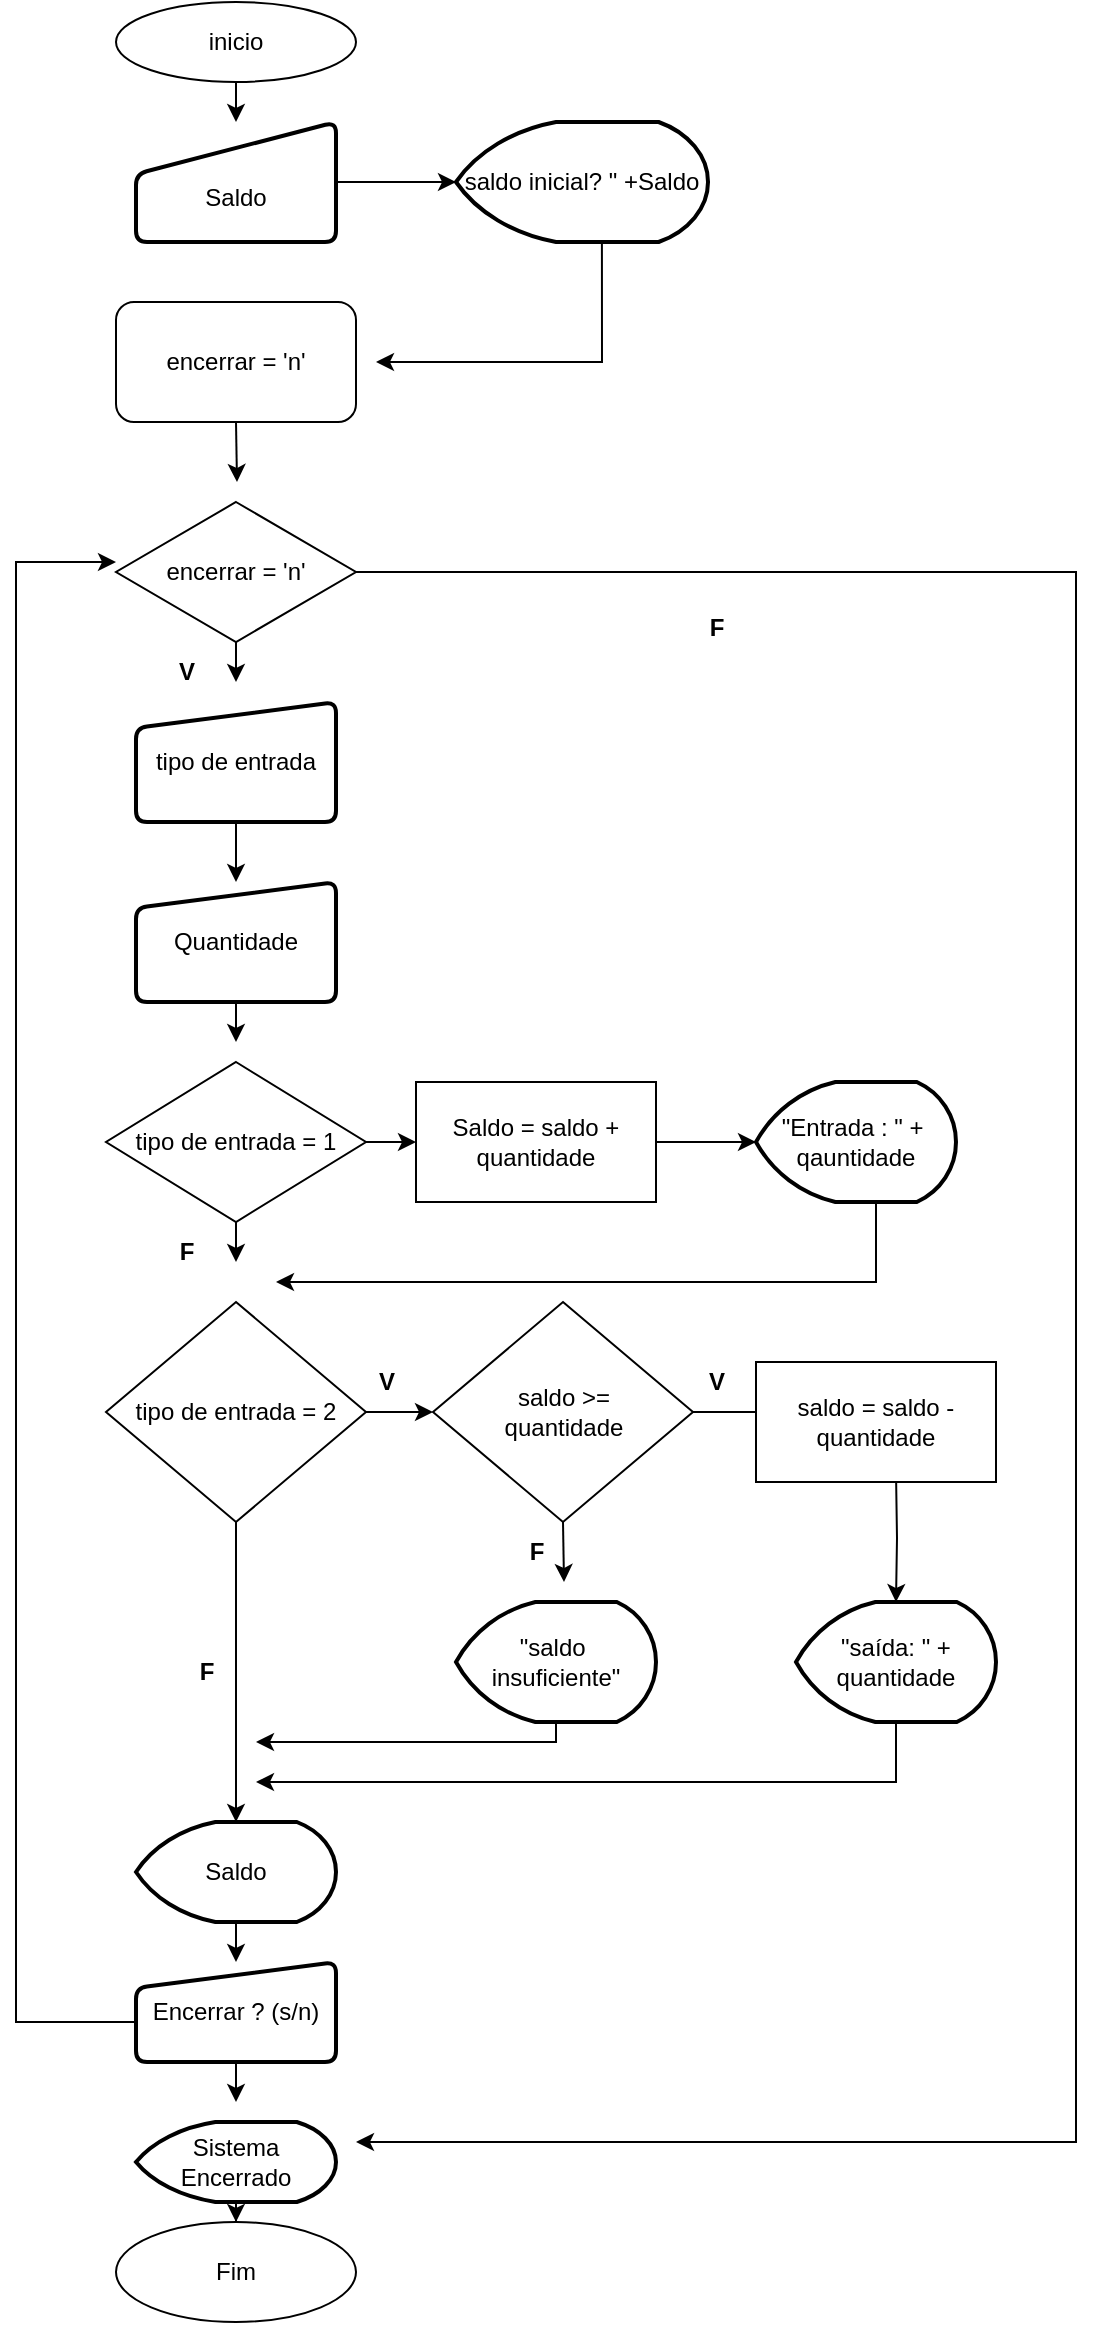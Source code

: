 <mxfile version="21.3.2" type="github">
  <diagram name="Página-1" id="eVqQ10AHLRO4wq-bMQLP">
    <mxGraphModel dx="1173" dy="648" grid="1" gridSize="10" guides="1" tooltips="1" connect="1" arrows="1" fold="1" page="1" pageScale="1" pageWidth="827" pageHeight="1169" math="0" shadow="0">
      <root>
        <mxCell id="0" />
        <mxCell id="1" parent="0" />
        <mxCell id="Tgkq1tm7REBKafoB15uf-3" style="edgeStyle=orthogonalEdgeStyle;rounded=0;orthogonalLoop=1;jettySize=auto;html=1;exitX=0.5;exitY=1;exitDx=0;exitDy=0;" edge="1" parent="1" source="Tgkq1tm7REBKafoB15uf-1">
          <mxGeometry relative="1" as="geometry">
            <mxPoint x="250" y="60" as="targetPoint" />
          </mxGeometry>
        </mxCell>
        <mxCell id="Tgkq1tm7REBKafoB15uf-1" value="inicio" style="ellipse;whiteSpace=wrap;html=1;" vertex="1" parent="1">
          <mxGeometry x="190" width="120" height="40" as="geometry" />
        </mxCell>
        <mxCell id="Tgkq1tm7REBKafoB15uf-2" value="" style="endArrow=classic;html=1;rounded=0;exitX=1;exitY=0.5;exitDx=0;exitDy=0;" edge="1" parent="1" source="Tgkq1tm7REBKafoB15uf-4" target="Tgkq1tm7REBKafoB15uf-5">
          <mxGeometry width="50" height="50" relative="1" as="geometry">
            <mxPoint x="300" y="110" as="sourcePoint" />
            <mxPoint x="360" y="110" as="targetPoint" />
            <Array as="points">
              <mxPoint x="330" y="90" />
            </Array>
          </mxGeometry>
        </mxCell>
        <mxCell id="Tgkq1tm7REBKafoB15uf-4" value="&lt;br&gt;Saldo" style="html=1;strokeWidth=2;shape=manualInput;whiteSpace=wrap;rounded=1;size=26;arcSize=11;" vertex="1" parent="1">
          <mxGeometry x="200" y="60" width="100" height="60" as="geometry" />
        </mxCell>
        <mxCell id="Tgkq1tm7REBKafoB15uf-5" value="saldo inicial? &quot; +Saldo&lt;br&gt;" style="strokeWidth=2;html=1;shape=mxgraph.flowchart.display;whiteSpace=wrap;" vertex="1" parent="1">
          <mxGeometry x="360" y="60" width="126" height="60" as="geometry" />
        </mxCell>
        <mxCell id="Tgkq1tm7REBKafoB15uf-6" value="encerrar = &#39;n&#39;" style="rounded=1;whiteSpace=wrap;html=1;" vertex="1" parent="1">
          <mxGeometry x="190" y="150" width="120" height="60" as="geometry" />
        </mxCell>
        <mxCell id="Tgkq1tm7REBKafoB15uf-7" value="" style="endArrow=classic;html=1;rounded=0;exitX=0.579;exitY=1.017;exitDx=0;exitDy=0;exitPerimeter=0;" edge="1" parent="1" source="Tgkq1tm7REBKafoB15uf-5">
          <mxGeometry width="50" height="50" relative="1" as="geometry">
            <mxPoint x="390" y="260" as="sourcePoint" />
            <mxPoint x="320" y="180" as="targetPoint" />
            <Array as="points">
              <mxPoint x="433" y="180" />
            </Array>
          </mxGeometry>
        </mxCell>
        <mxCell id="Tgkq1tm7REBKafoB15uf-16" value="" style="edgeStyle=orthogonalEdgeStyle;rounded=0;orthogonalLoop=1;jettySize=auto;html=1;" edge="1" parent="1" source="Tgkq1tm7REBKafoB15uf-8">
          <mxGeometry relative="1" as="geometry">
            <mxPoint x="250" y="340" as="targetPoint" />
          </mxGeometry>
        </mxCell>
        <mxCell id="Tgkq1tm7REBKafoB15uf-29" style="edgeStyle=orthogonalEdgeStyle;rounded=0;orthogonalLoop=1;jettySize=auto;html=1;" edge="1" parent="1" source="Tgkq1tm7REBKafoB15uf-8">
          <mxGeometry relative="1" as="geometry">
            <mxPoint x="310" y="1070" as="targetPoint" />
            <Array as="points">
              <mxPoint x="670" y="285" />
              <mxPoint x="670" y="1070" />
            </Array>
          </mxGeometry>
        </mxCell>
        <mxCell id="Tgkq1tm7REBKafoB15uf-8" value="encerrar = &#39;n&#39;" style="rhombus;whiteSpace=wrap;html=1;" vertex="1" parent="1">
          <mxGeometry x="190" y="250" width="120" height="70" as="geometry" />
        </mxCell>
        <mxCell id="Tgkq1tm7REBKafoB15uf-10" value="" style="endArrow=classic;html=1;rounded=0;" edge="1" parent="1">
          <mxGeometry width="50" height="50" relative="1" as="geometry">
            <mxPoint x="250" y="210" as="sourcePoint" />
            <mxPoint x="250.5" y="240" as="targetPoint" />
          </mxGeometry>
        </mxCell>
        <mxCell id="Tgkq1tm7REBKafoB15uf-14" value="" style="edgeStyle=orthogonalEdgeStyle;rounded=0;orthogonalLoop=1;jettySize=auto;html=1;" edge="1" parent="1" source="Tgkq1tm7REBKafoB15uf-11">
          <mxGeometry relative="1" as="geometry">
            <mxPoint x="250" y="440" as="targetPoint" />
          </mxGeometry>
        </mxCell>
        <mxCell id="Tgkq1tm7REBKafoB15uf-11" value="tipo de entrada" style="html=1;strokeWidth=2;shape=manualInput;whiteSpace=wrap;rounded=1;size=13;arcSize=11;" vertex="1" parent="1">
          <mxGeometry x="200" y="350" width="100" height="60" as="geometry" />
        </mxCell>
        <mxCell id="Tgkq1tm7REBKafoB15uf-20" value="" style="edgeStyle=orthogonalEdgeStyle;rounded=0;orthogonalLoop=1;jettySize=auto;html=1;" edge="1" parent="1" source="Tgkq1tm7REBKafoB15uf-12">
          <mxGeometry relative="1" as="geometry">
            <mxPoint x="250" y="520" as="targetPoint" />
          </mxGeometry>
        </mxCell>
        <mxCell id="Tgkq1tm7REBKafoB15uf-12" value="Quantidade" style="html=1;strokeWidth=2;shape=manualInput;whiteSpace=wrap;rounded=1;size=13;arcSize=11;" vertex="1" parent="1">
          <mxGeometry x="200" y="440" width="100" height="60" as="geometry" />
        </mxCell>
        <mxCell id="Tgkq1tm7REBKafoB15uf-17" value="&lt;b&gt;V&lt;/b&gt;" style="text;html=1;align=center;verticalAlign=middle;resizable=0;points=[];autosize=1;strokeColor=none;fillColor=none;" vertex="1" parent="1">
          <mxGeometry x="210" y="320" width="30" height="30" as="geometry" />
        </mxCell>
        <mxCell id="Tgkq1tm7REBKafoB15uf-21" style="edgeStyle=orthogonalEdgeStyle;rounded=0;orthogonalLoop=1;jettySize=auto;html=1;exitX=1;exitY=0.5;exitDx=0;exitDy=0;" edge="1" parent="1" source="Tgkq1tm7REBKafoB15uf-18" target="Tgkq1tm7REBKafoB15uf-22">
          <mxGeometry relative="1" as="geometry">
            <mxPoint x="360" y="675" as="targetPoint" />
          </mxGeometry>
        </mxCell>
        <mxCell id="Tgkq1tm7REBKafoB15uf-27" style="edgeStyle=orthogonalEdgeStyle;rounded=0;orthogonalLoop=1;jettySize=auto;html=1;exitX=0.5;exitY=1;exitDx=0;exitDy=0;" edge="1" parent="1" source="Tgkq1tm7REBKafoB15uf-18">
          <mxGeometry relative="1" as="geometry">
            <mxPoint x="250" y="630" as="targetPoint" />
          </mxGeometry>
        </mxCell>
        <mxCell id="Tgkq1tm7REBKafoB15uf-18" value="tipo de entrada = 1" style="rhombus;whiteSpace=wrap;html=1;" vertex="1" parent="1">
          <mxGeometry x="185" y="530" width="130" height="80" as="geometry" />
        </mxCell>
        <mxCell id="Tgkq1tm7REBKafoB15uf-23" style="edgeStyle=orthogonalEdgeStyle;rounded=0;orthogonalLoop=1;jettySize=auto;html=1;exitX=1;exitY=0.5;exitDx=0;exitDy=0;" edge="1" parent="1" source="Tgkq1tm7REBKafoB15uf-22">
          <mxGeometry relative="1" as="geometry">
            <mxPoint x="510" y="570" as="targetPoint" />
          </mxGeometry>
        </mxCell>
        <mxCell id="Tgkq1tm7REBKafoB15uf-22" value="Saldo = saldo +&lt;br&gt;quantidade" style="rounded=0;whiteSpace=wrap;html=1;" vertex="1" parent="1">
          <mxGeometry x="340" y="540" width="120" height="60" as="geometry" />
        </mxCell>
        <mxCell id="Tgkq1tm7REBKafoB15uf-26" style="edgeStyle=orthogonalEdgeStyle;rounded=0;orthogonalLoop=1;jettySize=auto;html=1;exitX=0.5;exitY=1;exitDx=0;exitDy=0;exitPerimeter=0;" edge="1" parent="1" source="Tgkq1tm7REBKafoB15uf-24">
          <mxGeometry relative="1" as="geometry">
            <mxPoint x="270" y="640" as="targetPoint" />
            <Array as="points">
              <mxPoint x="570" y="600" />
              <mxPoint x="570" y="640" />
              <mxPoint x="280" y="640" />
            </Array>
          </mxGeometry>
        </mxCell>
        <mxCell id="Tgkq1tm7REBKafoB15uf-24" value="&quot;Entrada : &quot; +&amp;nbsp;&lt;br&gt;qauntidade" style="strokeWidth=2;html=1;shape=mxgraph.flowchart.display;whiteSpace=wrap;" vertex="1" parent="1">
          <mxGeometry x="510" y="540" width="100" height="60" as="geometry" />
        </mxCell>
        <mxCell id="Tgkq1tm7REBKafoB15uf-28" value="&lt;b&gt;F&lt;/b&gt;" style="text;html=1;align=center;verticalAlign=middle;resizable=0;points=[];autosize=1;strokeColor=none;fillColor=none;" vertex="1" parent="1">
          <mxGeometry x="210" y="610" width="30" height="30" as="geometry" />
        </mxCell>
        <mxCell id="Tgkq1tm7REBKafoB15uf-30" value="&lt;b&gt;F&lt;/b&gt;" style="text;html=1;align=center;verticalAlign=middle;resizable=0;points=[];autosize=1;strokeColor=none;fillColor=none;" vertex="1" parent="1">
          <mxGeometry x="475" y="298" width="30" height="30" as="geometry" />
        </mxCell>
        <mxCell id="Tgkq1tm7REBKafoB15uf-37" value="" style="edgeStyle=orthogonalEdgeStyle;rounded=0;orthogonalLoop=1;jettySize=auto;html=1;" edge="1" parent="1" source="Tgkq1tm7REBKafoB15uf-31" target="Tgkq1tm7REBKafoB15uf-32">
          <mxGeometry relative="1" as="geometry" />
        </mxCell>
        <mxCell id="Tgkq1tm7REBKafoB15uf-40" style="edgeStyle=orthogonalEdgeStyle;rounded=0;orthogonalLoop=1;jettySize=auto;html=1;exitX=0.5;exitY=1;exitDx=0;exitDy=0;" edge="1" parent="1" source="Tgkq1tm7REBKafoB15uf-31">
          <mxGeometry relative="1" as="geometry">
            <mxPoint x="250" y="910" as="targetPoint" />
          </mxGeometry>
        </mxCell>
        <mxCell id="Tgkq1tm7REBKafoB15uf-31" value="tipo de entrada = 2" style="rhombus;whiteSpace=wrap;html=1;" vertex="1" parent="1">
          <mxGeometry x="185" y="650" width="130" height="110" as="geometry" />
        </mxCell>
        <mxCell id="Tgkq1tm7REBKafoB15uf-34" value="" style="edgeStyle=orthogonalEdgeStyle;rounded=0;orthogonalLoop=1;jettySize=auto;html=1;" edge="1" parent="1" source="Tgkq1tm7REBKafoB15uf-32">
          <mxGeometry relative="1" as="geometry">
            <mxPoint x="520" y="705" as="targetPoint" />
          </mxGeometry>
        </mxCell>
        <mxCell id="Tgkq1tm7REBKafoB15uf-43" style="edgeStyle=orthogonalEdgeStyle;rounded=0;orthogonalLoop=1;jettySize=auto;html=1;exitX=0.5;exitY=1;exitDx=0;exitDy=0;" edge="1" parent="1" source="Tgkq1tm7REBKafoB15uf-32">
          <mxGeometry relative="1" as="geometry">
            <mxPoint x="414" y="790" as="targetPoint" />
          </mxGeometry>
        </mxCell>
        <mxCell id="Tgkq1tm7REBKafoB15uf-32" value="saldo &amp;gt;=&lt;br&gt;quantidade" style="rhombus;whiteSpace=wrap;html=1;" vertex="1" parent="1">
          <mxGeometry x="348.5" y="650" width="130" height="110" as="geometry" />
        </mxCell>
        <mxCell id="Tgkq1tm7REBKafoB15uf-46" value="" style="edgeStyle=orthogonalEdgeStyle;rounded=0;orthogonalLoop=1;jettySize=auto;html=1;" edge="1" parent="1" target="Tgkq1tm7REBKafoB15uf-41">
          <mxGeometry relative="1" as="geometry">
            <mxPoint x="580" y="735" as="sourcePoint" />
          </mxGeometry>
        </mxCell>
        <mxCell id="Tgkq1tm7REBKafoB15uf-33" value="saldo = saldo -&lt;br&gt;quantidade" style="whiteSpace=wrap;html=1;" vertex="1" parent="1">
          <mxGeometry x="510" y="680" width="120" height="60" as="geometry" />
        </mxCell>
        <mxCell id="Tgkq1tm7REBKafoB15uf-38" value="&lt;b&gt;V&lt;/b&gt;" style="text;html=1;align=center;verticalAlign=middle;resizable=0;points=[];autosize=1;strokeColor=none;fillColor=none;" vertex="1" parent="1">
          <mxGeometry x="310" y="675" width="30" height="30" as="geometry" />
        </mxCell>
        <mxCell id="Tgkq1tm7REBKafoB15uf-39" value="&lt;b&gt;V&lt;/b&gt;" style="text;html=1;align=center;verticalAlign=middle;resizable=0;points=[];autosize=1;strokeColor=none;fillColor=none;" vertex="1" parent="1">
          <mxGeometry x="475" y="675" width="30" height="30" as="geometry" />
        </mxCell>
        <mxCell id="Tgkq1tm7REBKafoB15uf-48" style="edgeStyle=orthogonalEdgeStyle;rounded=0;orthogonalLoop=1;jettySize=auto;html=1;exitX=0.5;exitY=1;exitDx=0;exitDy=0;exitPerimeter=0;" edge="1" parent="1" source="Tgkq1tm7REBKafoB15uf-41">
          <mxGeometry relative="1" as="geometry">
            <mxPoint x="260" y="890" as="targetPoint" />
            <Array as="points">
              <mxPoint x="580" y="890" />
            </Array>
          </mxGeometry>
        </mxCell>
        <mxCell id="Tgkq1tm7REBKafoB15uf-41" value="&quot;saída: &quot; +&lt;br&gt;quantidade" style="strokeWidth=2;html=1;shape=mxgraph.flowchart.display;whiteSpace=wrap;" vertex="1" parent="1">
          <mxGeometry x="530" y="800" width="100" height="60" as="geometry" />
        </mxCell>
        <mxCell id="Tgkq1tm7REBKafoB15uf-47" style="edgeStyle=orthogonalEdgeStyle;rounded=0;orthogonalLoop=1;jettySize=auto;html=1;" edge="1" parent="1" source="Tgkq1tm7REBKafoB15uf-42">
          <mxGeometry relative="1" as="geometry">
            <mxPoint x="260" y="870" as="targetPoint" />
            <Array as="points">
              <mxPoint x="410" y="870" />
              <mxPoint x="271" y="870" />
            </Array>
          </mxGeometry>
        </mxCell>
        <mxCell id="Tgkq1tm7REBKafoB15uf-42" value="&quot;saldo&amp;nbsp;&lt;br&gt;insuficiente&quot;" style="strokeWidth=2;html=1;shape=mxgraph.flowchart.display;whiteSpace=wrap;" vertex="1" parent="1">
          <mxGeometry x="360" y="800" width="100" height="60" as="geometry" />
        </mxCell>
        <mxCell id="Tgkq1tm7REBKafoB15uf-44" value="&lt;b&gt;F&lt;/b&gt;" style="text;html=1;align=center;verticalAlign=middle;resizable=0;points=[];autosize=1;strokeColor=none;fillColor=none;" vertex="1" parent="1">
          <mxGeometry x="385" y="760" width="30" height="30" as="geometry" />
        </mxCell>
        <mxCell id="Tgkq1tm7REBKafoB15uf-49" value="&lt;b&gt;F&lt;/b&gt;" style="text;html=1;align=center;verticalAlign=middle;resizable=0;points=[];autosize=1;strokeColor=none;fillColor=none;" vertex="1" parent="1">
          <mxGeometry x="220" y="820" width="30" height="30" as="geometry" />
        </mxCell>
        <mxCell id="Tgkq1tm7REBKafoB15uf-61" style="edgeStyle=orthogonalEdgeStyle;rounded=0;orthogonalLoop=1;jettySize=auto;html=1;exitX=0.5;exitY=1;exitDx=0;exitDy=0;exitPerimeter=0;" edge="1" parent="1" source="Tgkq1tm7REBKafoB15uf-50">
          <mxGeometry relative="1" as="geometry">
            <mxPoint x="250" y="980" as="targetPoint" />
          </mxGeometry>
        </mxCell>
        <mxCell id="Tgkq1tm7REBKafoB15uf-50" value="Saldo" style="strokeWidth=2;html=1;shape=mxgraph.flowchart.display;whiteSpace=wrap;" vertex="1" parent="1">
          <mxGeometry x="200" y="910" width="100" height="50" as="geometry" />
        </mxCell>
        <mxCell id="Tgkq1tm7REBKafoB15uf-53" style="edgeStyle=orthogonalEdgeStyle;rounded=0;orthogonalLoop=1;jettySize=auto;html=1;" edge="1" parent="1" source="Tgkq1tm7REBKafoB15uf-52">
          <mxGeometry relative="1" as="geometry">
            <mxPoint x="190" y="280" as="targetPoint" />
            <Array as="points">
              <mxPoint x="140" y="1010" />
              <mxPoint x="140" y="280" />
            </Array>
          </mxGeometry>
        </mxCell>
        <mxCell id="Tgkq1tm7REBKafoB15uf-54" style="edgeStyle=orthogonalEdgeStyle;rounded=0;orthogonalLoop=1;jettySize=auto;html=1;exitX=0.5;exitY=1;exitDx=0;exitDy=0;" edge="1" parent="1" source="Tgkq1tm7REBKafoB15uf-52">
          <mxGeometry relative="1" as="geometry">
            <mxPoint x="250" y="1050" as="targetPoint" />
          </mxGeometry>
        </mxCell>
        <mxCell id="Tgkq1tm7REBKafoB15uf-52" value="&lt;div style=&quot;&quot;&gt;&lt;span style=&quot;background-color: initial;&quot;&gt;Encerrar ? (s/n)&lt;/span&gt;&lt;/div&gt;" style="html=1;strokeWidth=2;shape=manualInput;whiteSpace=wrap;rounded=1;size=13;arcSize=11;align=center;" vertex="1" parent="1">
          <mxGeometry x="200" y="980" width="100" height="50" as="geometry" />
        </mxCell>
        <mxCell id="Tgkq1tm7REBKafoB15uf-56" style="edgeStyle=orthogonalEdgeStyle;rounded=0;orthogonalLoop=1;jettySize=auto;html=1;exitX=0.5;exitY=1;exitDx=0;exitDy=0;exitPerimeter=0;" edge="1" parent="1" source="Tgkq1tm7REBKafoB15uf-55" target="Tgkq1tm7REBKafoB15uf-57">
          <mxGeometry relative="1" as="geometry">
            <mxPoint x="250" y="1380" as="targetPoint" />
          </mxGeometry>
        </mxCell>
        <mxCell id="Tgkq1tm7REBKafoB15uf-55" value="Sistema Encerrado" style="strokeWidth=2;html=1;shape=mxgraph.flowchart.display;whiteSpace=wrap;" vertex="1" parent="1">
          <mxGeometry x="200" y="1060" width="100" height="40" as="geometry" />
        </mxCell>
        <mxCell id="Tgkq1tm7REBKafoB15uf-57" value="Fim" style="ellipse;whiteSpace=wrap;html=1;" vertex="1" parent="1">
          <mxGeometry x="190" y="1110" width="120" height="50" as="geometry" />
        </mxCell>
        <mxCell id="Tgkq1tm7REBKafoB15uf-62" style="edgeStyle=orthogonalEdgeStyle;rounded=0;orthogonalLoop=1;jettySize=auto;html=1;exitX=0.5;exitY=1;exitDx=0;exitDy=0;" edge="1" parent="1" source="Tgkq1tm7REBKafoB15uf-52" target="Tgkq1tm7REBKafoB15uf-52">
          <mxGeometry relative="1" as="geometry" />
        </mxCell>
      </root>
    </mxGraphModel>
  </diagram>
</mxfile>

